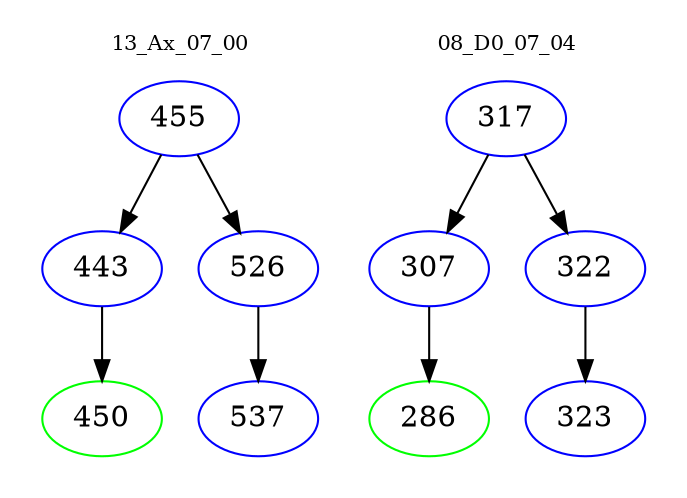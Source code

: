 digraph{
subgraph cluster_0 {
color = white
label = "13_Ax_07_00";
fontsize=10;
T0_455 [label="455", color="blue"]
T0_455 -> T0_443 [color="black"]
T0_443 [label="443", color="blue"]
T0_443 -> T0_450 [color="black"]
T0_450 [label="450", color="green"]
T0_455 -> T0_526 [color="black"]
T0_526 [label="526", color="blue"]
T0_526 -> T0_537 [color="black"]
T0_537 [label="537", color="blue"]
}
subgraph cluster_1 {
color = white
label = "08_D0_07_04";
fontsize=10;
T1_317 [label="317", color="blue"]
T1_317 -> T1_307 [color="black"]
T1_307 [label="307", color="blue"]
T1_307 -> T1_286 [color="black"]
T1_286 [label="286", color="green"]
T1_317 -> T1_322 [color="black"]
T1_322 [label="322", color="blue"]
T1_322 -> T1_323 [color="black"]
T1_323 [label="323", color="blue"]
}
}
